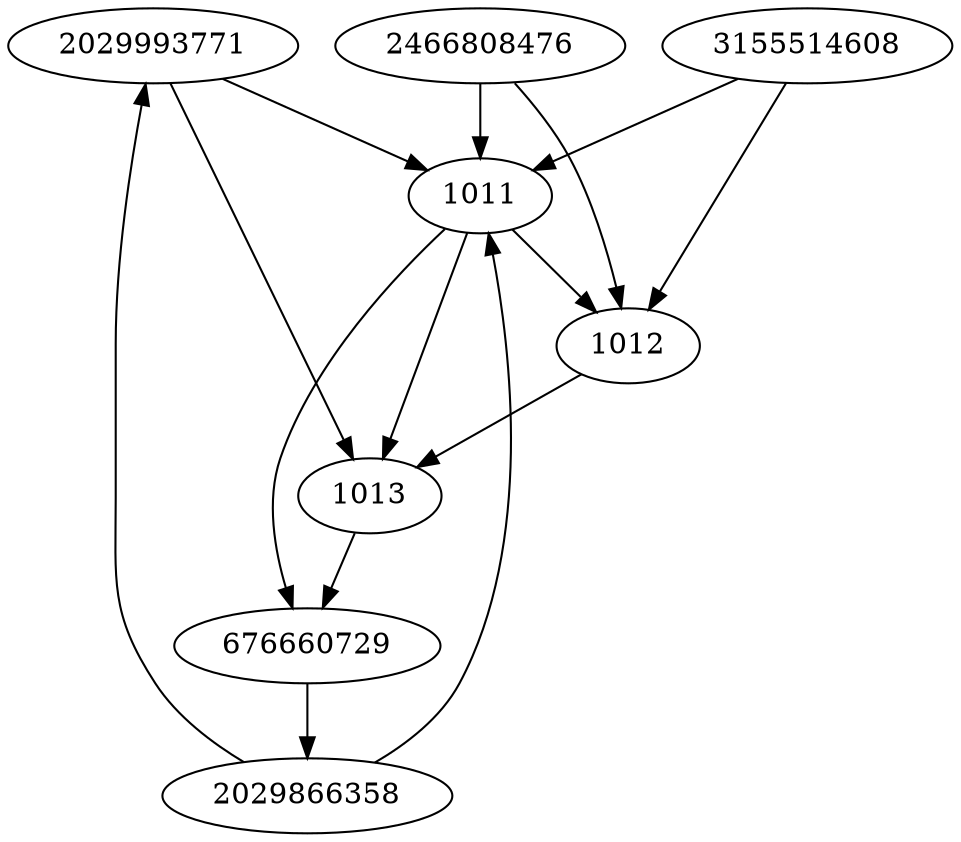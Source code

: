 strict digraph  {
2029993771;
3155514608;
1011;
1012;
1013;
2029866358;
676660729;
2466808476;
2029993771 -> 1013;
2029993771 -> 1011;
3155514608 -> 1011;
3155514608 -> 1012;
1011 -> 676660729;
1011 -> 1013;
1011 -> 1012;
1012 -> 1013;
1013 -> 676660729;
2029866358 -> 1011;
2029866358 -> 2029993771;
676660729 -> 2029866358;
2466808476 -> 1011;
2466808476 -> 1012;
}
